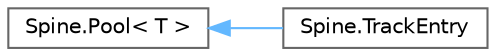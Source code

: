digraph "类继承关系图"
{
 // LATEX_PDF_SIZE
  bgcolor="transparent";
  edge [fontname=Helvetica,fontsize=10,labelfontname=Helvetica,labelfontsize=10];
  node [fontname=Helvetica,fontsize=10,shape=box,height=0.2,width=0.4];
  rankdir="LR";
  Node0 [id="Node000000",label="Spine.Pool\< T \>",height=0.2,width=0.4,color="grey40", fillcolor="white", style="filled",URL="$class_spine_1_1_pool-1-g.html",tooltip=" "];
  Node0 -> Node1 [id="edge6168_Node000000_Node000001",dir="back",color="steelblue1",style="solid",tooltip=" "];
  Node1 [id="Node000001",label="Spine.TrackEntry",height=0.2,width=0.4,color="grey40", fillcolor="white", style="filled",URL="$class_spine_1_1_track_entry.html",tooltip=" "];
}
